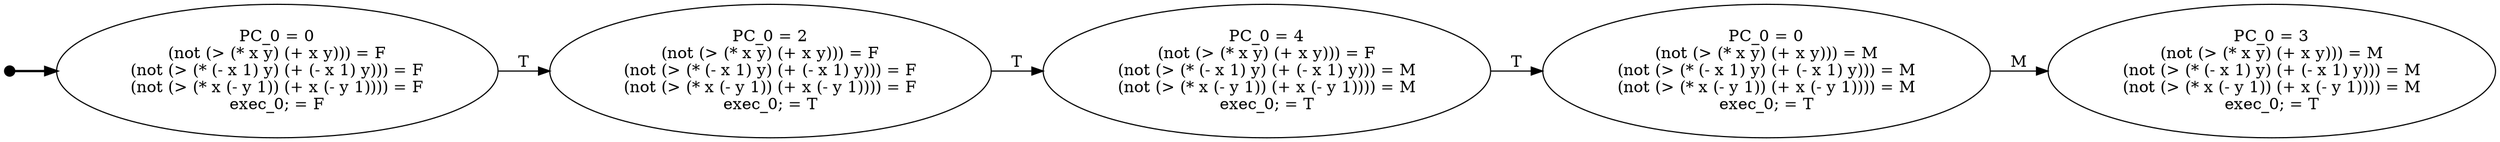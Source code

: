 digraph CFG {
graph [rankdir=LR];
node [ label = "PC_0 = 0\n(not (> (* x y) (+ x y))) = F\n(not (> (* (- x 1) y) (+ (- x 1) y))) = F\n(not (> (* x (- y 1)) (+ x (- y 1)))) = F\nexec_0; = F\n" ]; state_0;
node [ label = "PC_0 = 2\n(not (> (* x y) (+ x y))) = F\n(not (> (* (- x 1) y) (+ (- x 1) y))) = F\n(not (> (* x (- y 1)) (+ x (- y 1)))) = F\nexec_0; = T\n" ]; state_1;
node [ label = "PC_0 = 4\n(not (> (* x y) (+ x y))) = F\n(not (> (* (- x 1) y) (+ (- x 1) y))) = M\n(not (> (* x (- y 1)) (+ x (- y 1)))) = M\nexec_0; = T\n" ]; state_2;
node [ label = "PC_0 = 0\n(not (> (* x y) (+ x y))) = M\n(not (> (* (- x 1) y) (+ (- x 1) y))) = M\n(not (> (* x (- y 1)) (+ x (- y 1)))) = M\nexec_0; = T\n" ]; state_3;
node [ label = "PC_0 = 3\n(not (> (* x y) (+ x y))) = M\n(not (> (* (- x 1) y) (+ (- x 1) y))) = M\n(not (> (* x (- y 1)) (+ x (- y 1)))) = M\nexec_0; = T\n" ]; state_4;
start [style = filled, color=black, label="", height=0.12,width=0.12,fontsize=1];
start -> state_0[ style = "bold"];
state_0 -> state_1 [ label = T ];
state_1 -> state_2 [ label = T ];
state_2 -> state_3 [ label = T ];
state_3 -> state_4 [ label = M ];
}